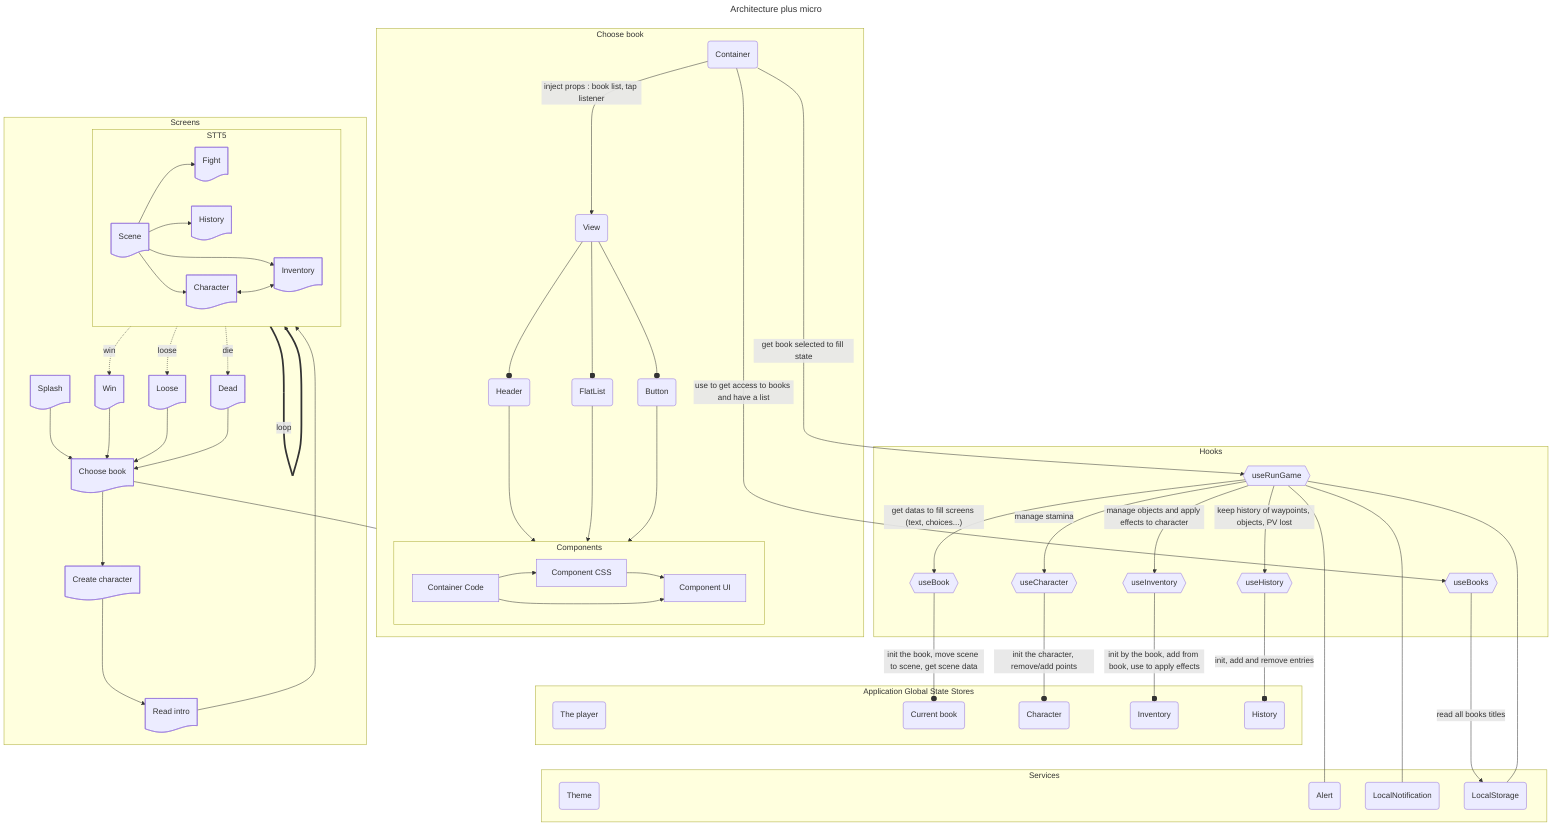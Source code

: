 ---
title: Architecture plus micro
---
flowchart TD
    subgraph Components[Components]
        CC[Container Code]
        CUI[Component UI]
        CCSS[Component CSS]
        CCSS --> CUI
        CC --> CUI & CCSS
    end
    subgraph AGSS[Application Global State Stores]
        AGSS2(The player)
        AGSS3(Current book)
        AGSS4(Character)
        AGSS5(Inventory)
        AGSS6(History)
    end
    subgraph S[Services]
        S1(Theme)
        S2(Alert)
        S3(LocalNotification)
        S4(LocalStorage)
    end
    Components ~~~ AGSS ~~~ S
    subgraph Hooks
        H1{{useBooks}}
        H1P{{useBook}}
        H2{{useCharacter}}
        H3{{useInventory}}
        H4{{useHistory}}
        H5{{useRunGame}}
    end
    subgraph Screens
       TT1@{ shape: doc, label: "Splash" }
       TT2@{ shape: doc, label: "Choose book" }
       TT3@{ shape: doc, label: "Create character" }
       TT4@{ shape: doc, label: "Read intro" }
       TT10@{ shape: doc, label: "Win" }
       TT11@{ shape: doc, label: "Loose" }
       TT12@{ shape: doc, label: "Dead" }
       TT1 --> TT2 --> TT3 --> TT4 --> STT5
       STT5 == loop ==> STT5
       STT5 -. win .-> TT10
       STT5 -. loose .-> TT11
       STT5 -. die .-> TT12
        subgraph STT5
            TT5@{ shape: doc, label: "Scene" }
            TT6@{ shape: doc, label: "Fight" }
            TT7@{ shape: doc, label: "History" }
            TT8@{ shape: doc, label: "Character" }
            TT9@{ shape: doc, label: "Inventory" }
            TT5 --> TT6 & TT7 & TT8 & TT9
            TT8 <--> TT9
        end
        TT10 & TT11 & TT12 --> TT2
    end
    H1 -- read all books titles --> S4
    H1P -- init the book, move scene to scene, get scene data --o AGSS3
    H2 -- init the character, remove/add points --o AGSS4
    H3 -- init by the book, add from book, use to apply effects --o AGSS5
    H4 -- init, add and remove entries --o AGSS6
    H5 -- get datas to fill screens (text, choices...) --> H1P
    H5 -- manage stamina --> H2
    H5 -- manage objects and apply effects to character --> H3
    H5 -- keep history of waypoints, objects, PV lost --> H4
    H5 --- S2
    H5 --- S3
    H5 --- S4
    TT2 --- CHB
    subgraph CHB[Choose book]
        CBC(Container)
        CBC --use to get access to books and have a list --> H1
        CBC --get book selected to fill state --> H5
        CBC --inject props : book list, tap listener--> CBV
        CBV(View) --o CBV1(Header) & CBV2(FlatList) & CBV3(Button)
        CBV1 & CBV2 & CBV3 ---> Components 
    end